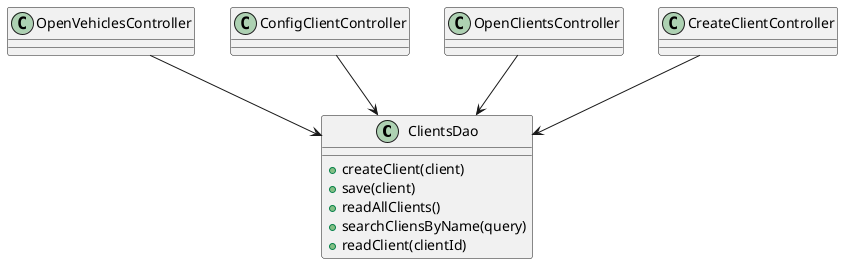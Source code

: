 @startuml
	class ClientsDao {
	+createClient(client)
	+save(client)
	+readAllClients()
	+searchCliensByName(query)
	+readClient(clientId)
	}

	OpenVehiclesController --> ClientsDao
	ConfigClientController --> ClientsDao
	OpenClientsController --> ClientsDao
	CreateClientController --> ClientsDao
@enduml